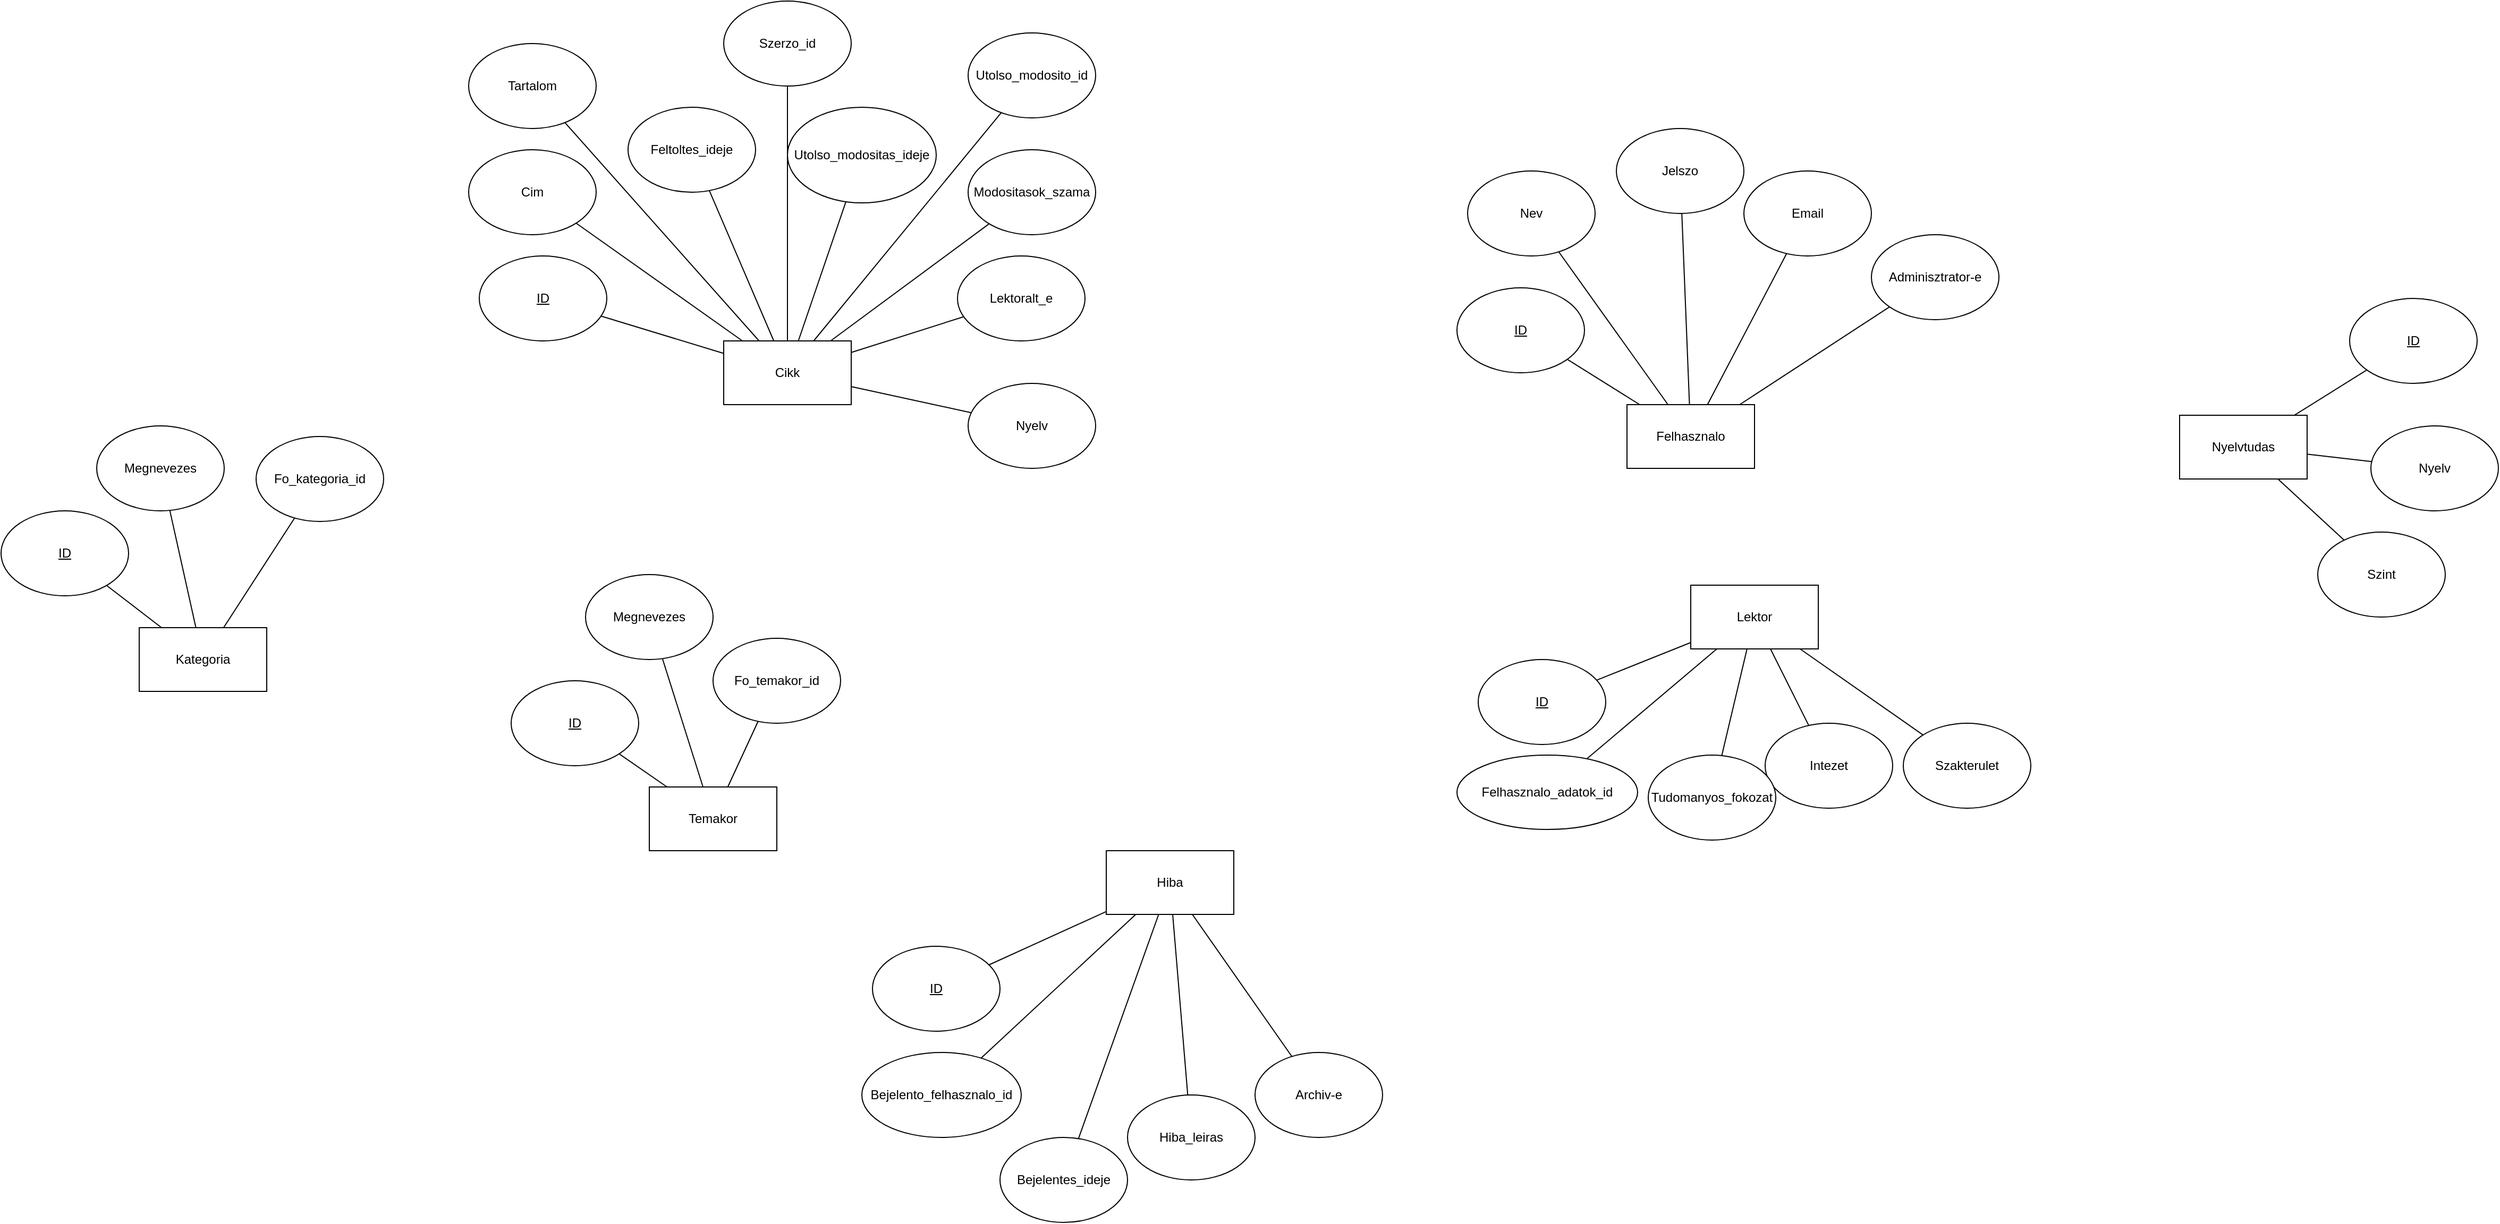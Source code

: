 <mxfile version="21.0.2" type="device"><diagram name="Page-1" id="G5Q2emcaWryFH7lCN24s"><mxGraphModel dx="2707" dy="2012" grid="1" gridSize="10" guides="1" tooltips="1" connect="1" arrows="1" fold="1" page="1" pageScale="1" pageWidth="850" pageHeight="1100" math="0" shadow="0"><root><mxCell id="0"/><mxCell id="1" parent="0"/><mxCell id="eLj6yQ8JkL-PZUBBtkVt-1" value="Cikk" style="rounded=0;whiteSpace=wrap;html=1;" parent="1" vertex="1"><mxGeometry x="-110" y="-20" width="120" height="60" as="geometry"/></mxCell><mxCell id="eLj6yQ8JkL-PZUBBtkVt-2" value="&lt;div&gt;Temakor&lt;/div&gt;" style="rounded=0;whiteSpace=wrap;html=1;" parent="1" vertex="1"><mxGeometry x="-180" y="400" width="120" height="60" as="geometry"/></mxCell><mxCell id="eLj6yQ8JkL-PZUBBtkVt-3" value="&lt;div&gt;Felhasznalo&lt;/div&gt;" style="rounded=0;whiteSpace=wrap;html=1;" parent="1" vertex="1"><mxGeometry x="740" y="40" width="120" height="60" as="geometry"/></mxCell><mxCell id="eLj6yQ8JkL-PZUBBtkVt-4" value="Lektor" style="rounded=0;whiteSpace=wrap;html=1;" parent="1" vertex="1"><mxGeometry x="800" y="210" width="120" height="60" as="geometry"/></mxCell><mxCell id="eLj6yQ8JkL-PZUBBtkVt-5" value="Hiba" style="rounded=0;whiteSpace=wrap;html=1;" parent="1" vertex="1"><mxGeometry x="250" y="460" width="120" height="60" as="geometry"/></mxCell><mxCell id="eLj6yQ8JkL-PZUBBtkVt-6" value="&lt;div&gt;Megnevezes&lt;/div&gt;" style="ellipse;whiteSpace=wrap;html=1;" parent="1" vertex="1"><mxGeometry x="-240" y="200" width="120" height="80" as="geometry"/></mxCell><mxCell id="eLj6yQ8JkL-PZUBBtkVt-7" value="" style="endArrow=none;html=1;rounded=0;" parent="1" source="eLj6yQ8JkL-PZUBBtkVt-2" target="eLj6yQ8JkL-PZUBBtkVt-6" edge="1"><mxGeometry width="50" height="50" relative="1" as="geometry"><mxPoint x="480" y="320" as="sourcePoint"/><mxPoint x="530" y="270" as="targetPoint"/></mxGeometry></mxCell><mxCell id="eLj6yQ8JkL-PZUBBtkVt-8" value="&lt;u&gt;ID&lt;/u&gt;" style="ellipse;whiteSpace=wrap;html=1;" parent="1" vertex="1"><mxGeometry x="-310" y="300" width="120" height="80" as="geometry"/></mxCell><mxCell id="eLj6yQ8JkL-PZUBBtkVt-9" value="" style="endArrow=none;html=1;rounded=0;" parent="1" source="eLj6yQ8JkL-PZUBBtkVt-2" target="eLj6yQ8JkL-PZUBBtkVt-8" edge="1"><mxGeometry width="50" height="50" relative="1" as="geometry"><mxPoint x="480" y="440" as="sourcePoint"/><mxPoint x="530" y="390" as="targetPoint"/></mxGeometry></mxCell><mxCell id="eLj6yQ8JkL-PZUBBtkVt-10" value="&lt;div&gt;Fo_temakor_id&lt;/div&gt;" style="ellipse;whiteSpace=wrap;html=1;" parent="1" vertex="1"><mxGeometry x="-120" y="260" width="120" height="80" as="geometry"/></mxCell><mxCell id="eLj6yQ8JkL-PZUBBtkVt-11" value="" style="endArrow=none;html=1;rounded=0;" parent="1" source="eLj6yQ8JkL-PZUBBtkVt-2" target="eLj6yQ8JkL-PZUBBtkVt-10" edge="1"><mxGeometry width="50" height="50" relative="1" as="geometry"><mxPoint x="480" y="440" as="sourcePoint"/><mxPoint x="530" y="390" as="targetPoint"/></mxGeometry></mxCell><mxCell id="uQgNLZzl8JULktixexbw-1" value="&lt;div&gt;&lt;u&gt;ID&lt;/u&gt;&lt;/div&gt;" style="ellipse;whiteSpace=wrap;html=1;" parent="1" vertex="1"><mxGeometry x="-340" y="-100" width="120" height="80" as="geometry"/></mxCell><mxCell id="uQgNLZzl8JULktixexbw-2" value="&lt;div&gt;Cim&lt;/div&gt;" style="ellipse;whiteSpace=wrap;html=1;" parent="1" vertex="1"><mxGeometry x="-350" y="-200" width="120" height="80" as="geometry"/></mxCell><mxCell id="uQgNLZzl8JULktixexbw-3" value="&lt;div&gt;Tartalom&lt;/div&gt;" style="ellipse;whiteSpace=wrap;html=1;" parent="1" vertex="1"><mxGeometry x="-350" y="-300" width="120" height="80" as="geometry"/></mxCell><mxCell id="uQgNLZzl8JULktixexbw-4" value="&lt;div&gt;Feltoltes_ideje&lt;/div&gt;" style="ellipse;whiteSpace=wrap;html=1;" parent="1" vertex="1"><mxGeometry x="-200" y="-240" width="120" height="80" as="geometry"/></mxCell><mxCell id="uQgNLZzl8JULktixexbw-5" value="&lt;div&gt;&lt;u&gt;ID&lt;/u&gt;&lt;/div&gt;" style="ellipse;whiteSpace=wrap;html=1;" parent="1" vertex="1"><mxGeometry x="30" y="550" width="120" height="80" as="geometry"/></mxCell><mxCell id="uQgNLZzl8JULktixexbw-6" value="&lt;div&gt;Bejelento_felhasznalo_id&lt;/div&gt;" style="ellipse;whiteSpace=wrap;html=1;" parent="1" vertex="1"><mxGeometry x="20" y="650" width="150" height="80" as="geometry"/></mxCell><mxCell id="uQgNLZzl8JULktixexbw-7" value="Bejelentes_ideje" style="ellipse;whiteSpace=wrap;html=1;" parent="1" vertex="1"><mxGeometry x="150" y="730" width="120" height="80" as="geometry"/></mxCell><mxCell id="uQgNLZzl8JULktixexbw-8" value="&lt;div&gt;Hiba_leiras&lt;/div&gt;" style="ellipse;whiteSpace=wrap;html=1;" parent="1" vertex="1"><mxGeometry x="270" y="690" width="120" height="80" as="geometry"/></mxCell><mxCell id="uQgNLZzl8JULktixexbw-9" value="&lt;u&gt;ID&lt;/u&gt;" style="ellipse;whiteSpace=wrap;html=1;" parent="1" vertex="1"><mxGeometry x="580" y="-70" width="120" height="80" as="geometry"/></mxCell><mxCell id="uQgNLZzl8JULktixexbw-10" value="Nev" style="ellipse;whiteSpace=wrap;html=1;" parent="1" vertex="1"><mxGeometry x="590" y="-180" width="120" height="80" as="geometry"/></mxCell><mxCell id="uQgNLZzl8JULktixexbw-11" value="Jelszo" style="ellipse;whiteSpace=wrap;html=1;" parent="1" vertex="1"><mxGeometry x="730" y="-220" width="120" height="80" as="geometry"/></mxCell><mxCell id="uQgNLZzl8JULktixexbw-12" value="Email" style="ellipse;whiteSpace=wrap;html=1;" parent="1" vertex="1"><mxGeometry x="850" y="-180" width="120" height="80" as="geometry"/></mxCell><mxCell id="uQgNLZzl8JULktixexbw-13" value="&lt;div&gt;Adminisztrator-e&lt;/div&gt;" style="ellipse;whiteSpace=wrap;html=1;" parent="1" vertex="1"><mxGeometry x="970" y="-120" width="120" height="80" as="geometry"/></mxCell><mxCell id="uQgNLZzl8JULktixexbw-14" value="Szakterulet" style="ellipse;whiteSpace=wrap;html=1;" parent="1" vertex="1"><mxGeometry x="1000" y="340" width="120" height="80" as="geometry"/></mxCell><mxCell id="uQgNLZzl8JULktixexbw-15" value="Intezet" style="ellipse;whiteSpace=wrap;html=1;" parent="1" vertex="1"><mxGeometry x="870" y="340" width="120" height="80" as="geometry"/></mxCell><mxCell id="uQgNLZzl8JULktixexbw-16" value="Tudomanyos_fokozat" style="ellipse;whiteSpace=wrap;html=1;" parent="1" vertex="1"><mxGeometry x="760" y="370" width="120" height="80" as="geometry"/></mxCell><mxCell id="uQgNLZzl8JULktixexbw-17" value="Felhasznalo_adatok_id" style="ellipse;whiteSpace=wrap;html=1;" parent="1" vertex="1"><mxGeometry x="580" y="370" width="170" height="70" as="geometry"/></mxCell><mxCell id="uQgNLZzl8JULktixexbw-18" value="&lt;u&gt;ID&lt;/u&gt;" style="ellipse;whiteSpace=wrap;html=1;" parent="1" vertex="1"><mxGeometry x="600" y="280" width="120" height="80" as="geometry"/></mxCell><mxCell id="hTtRhZYFVVRSCNv51AkI-1" value="" style="endArrow=none;html=1;rounded=0;" edge="1" parent="1" source="eLj6yQ8JkL-PZUBBtkVt-1" target="uQgNLZzl8JULktixexbw-1"><mxGeometry width="50" height="50" relative="1" as="geometry"><mxPoint x="-110" y="50" as="sourcePoint"/><mxPoint x="-60" as="targetPoint"/></mxGeometry></mxCell><mxCell id="hTtRhZYFVVRSCNv51AkI-2" value="" style="endArrow=none;html=1;rounded=0;" edge="1" parent="1" source="eLj6yQ8JkL-PZUBBtkVt-1" target="uQgNLZzl8JULktixexbw-2"><mxGeometry width="50" height="50" relative="1" as="geometry"><mxPoint x="20" y="-60" as="sourcePoint"/><mxPoint x="60" y="-110" as="targetPoint"/></mxGeometry></mxCell><mxCell id="hTtRhZYFVVRSCNv51AkI-3" value="" style="endArrow=none;html=1;rounded=0;" edge="1" parent="1" source="eLj6yQ8JkL-PZUBBtkVt-1" target="uQgNLZzl8JULktixexbw-4"><mxGeometry width="50" height="50" relative="1" as="geometry"><mxPoint x="20" y="10" as="sourcePoint"/><mxPoint x="70" y="-40" as="targetPoint"/></mxGeometry></mxCell><mxCell id="hTtRhZYFVVRSCNv51AkI-4" value="" style="endArrow=none;html=1;rounded=0;" edge="1" parent="1" source="eLj6yQ8JkL-PZUBBtkVt-1" target="uQgNLZzl8JULktixexbw-3"><mxGeometry width="50" height="50" relative="1" as="geometry"><mxPoint x="-40" as="sourcePoint"/><mxPoint x="20" y="-50" as="targetPoint"/></mxGeometry></mxCell><mxCell id="hTtRhZYFVVRSCNv51AkI-5" value="&lt;div&gt;Szerzo_id&lt;/div&gt;" style="ellipse;whiteSpace=wrap;html=1;" vertex="1" parent="1"><mxGeometry x="-110" y="-340" width="120" height="80" as="geometry"/></mxCell><mxCell id="hTtRhZYFVVRSCNv51AkI-6" value="" style="endArrow=none;html=1;rounded=0;" edge="1" parent="1" source="eLj6yQ8JkL-PZUBBtkVt-1" target="hTtRhZYFVVRSCNv51AkI-5"><mxGeometry width="50" height="50" relative="1" as="geometry"><mxPoint x="-30" as="sourcePoint"/><mxPoint x="20" y="-50" as="targetPoint"/></mxGeometry></mxCell><mxCell id="hTtRhZYFVVRSCNv51AkI-8" value="&lt;div&gt;Utolso_modositas_ideje&lt;/div&gt;" style="ellipse;whiteSpace=wrap;html=1;" vertex="1" parent="1"><mxGeometry x="-50" y="-240" width="140" height="90" as="geometry"/></mxCell><mxCell id="hTtRhZYFVVRSCNv51AkI-10" value="" style="endArrow=none;html=1;rounded=0;" edge="1" parent="1" source="eLj6yQ8JkL-PZUBBtkVt-1" target="hTtRhZYFVVRSCNv51AkI-8"><mxGeometry width="50" height="50" relative="1" as="geometry"><mxPoint x="-30" as="sourcePoint"/><mxPoint x="20" y="-50" as="targetPoint"/></mxGeometry></mxCell><mxCell id="hTtRhZYFVVRSCNv51AkI-11" value="&lt;div&gt;Modositasok_szama&lt;/div&gt;" style="ellipse;whiteSpace=wrap;html=1;" vertex="1" parent="1"><mxGeometry x="120" y="-200" width="120" height="80" as="geometry"/></mxCell><mxCell id="hTtRhZYFVVRSCNv51AkI-12" value="" style="endArrow=none;html=1;rounded=0;" edge="1" parent="1" source="eLj6yQ8JkL-PZUBBtkVt-1" target="hTtRhZYFVVRSCNv51AkI-11"><mxGeometry width="50" height="50" relative="1" as="geometry"><mxPoint x="-50" y="-70" as="sourcePoint"/><mxPoint y="-120" as="targetPoint"/></mxGeometry></mxCell><mxCell id="hTtRhZYFVVRSCNv51AkI-13" value="&lt;div&gt;Lektoralt_e&lt;/div&gt;" style="ellipse;whiteSpace=wrap;html=1;" vertex="1" parent="1"><mxGeometry x="110" y="-100" width="120" height="80" as="geometry"/></mxCell><mxCell id="hTtRhZYFVVRSCNv51AkI-14" value="" style="endArrow=none;html=1;rounded=0;" edge="1" parent="1" source="eLj6yQ8JkL-PZUBBtkVt-1" target="hTtRhZYFVVRSCNv51AkI-13"><mxGeometry width="50" height="50" relative="1" as="geometry"><mxPoint x="-50" y="-70" as="sourcePoint"/><mxPoint y="-120" as="targetPoint"/></mxGeometry></mxCell><mxCell id="hTtRhZYFVVRSCNv51AkI-15" value="&lt;div&gt;Utolso_modosito_id&lt;/div&gt;" style="ellipse;whiteSpace=wrap;html=1;" vertex="1" parent="1"><mxGeometry x="120" y="-310" width="120" height="80" as="geometry"/></mxCell><mxCell id="hTtRhZYFVVRSCNv51AkI-16" value="" style="endArrow=none;html=1;rounded=0;" edge="1" parent="1" source="eLj6yQ8JkL-PZUBBtkVt-1" target="hTtRhZYFVVRSCNv51AkI-15"><mxGeometry width="50" height="50" relative="1" as="geometry"><mxPoint x="-50" y="-70" as="sourcePoint"/><mxPoint y="-120" as="targetPoint"/></mxGeometry></mxCell><mxCell id="hTtRhZYFVVRSCNv51AkI-17" value="" style="endArrow=none;html=1;rounded=0;" edge="1" parent="1" source="eLj6yQ8JkL-PZUBBtkVt-3" target="uQgNLZzl8JULktixexbw-9"><mxGeometry width="50" height="50" relative="1" as="geometry"><mxPoint x="450" y="50" as="sourcePoint"/><mxPoint x="500" as="targetPoint"/></mxGeometry></mxCell><mxCell id="hTtRhZYFVVRSCNv51AkI-18" value="" style="endArrow=none;html=1;rounded=0;" edge="1" parent="1" source="eLj6yQ8JkL-PZUBBtkVt-3" target="uQgNLZzl8JULktixexbw-11"><mxGeometry width="50" height="50" relative="1" as="geometry"><mxPoint x="450" y="50" as="sourcePoint"/><mxPoint x="500" as="targetPoint"/></mxGeometry></mxCell><mxCell id="hTtRhZYFVVRSCNv51AkI-19" value="" style="endArrow=none;html=1;rounded=0;" edge="1" parent="1" source="eLj6yQ8JkL-PZUBBtkVt-3" target="uQgNLZzl8JULktixexbw-10"><mxGeometry width="50" height="50" relative="1" as="geometry"><mxPoint x="450" y="50" as="sourcePoint"/><mxPoint x="500" as="targetPoint"/></mxGeometry></mxCell><mxCell id="hTtRhZYFVVRSCNv51AkI-21" value="" style="endArrow=none;html=1;rounded=0;" edge="1" parent="1" source="eLj6yQ8JkL-PZUBBtkVt-3" target="uQgNLZzl8JULktixexbw-12"><mxGeometry width="50" height="50" relative="1" as="geometry"><mxPoint x="450" y="50" as="sourcePoint"/><mxPoint x="500" as="targetPoint"/></mxGeometry></mxCell><mxCell id="hTtRhZYFVVRSCNv51AkI-22" value="" style="endArrow=none;html=1;rounded=0;" edge="1" parent="1" source="eLj6yQ8JkL-PZUBBtkVt-3" target="uQgNLZzl8JULktixexbw-13"><mxGeometry width="50" height="50" relative="1" as="geometry"><mxPoint x="450" y="160" as="sourcePoint"/><mxPoint x="500" y="110" as="targetPoint"/></mxGeometry></mxCell><mxCell id="hTtRhZYFVVRSCNv51AkI-23" value="" style="endArrow=none;html=1;rounded=0;" edge="1" parent="1" source="uQgNLZzl8JULktixexbw-5" target="eLj6yQ8JkL-PZUBBtkVt-5"><mxGeometry width="50" height="50" relative="1" as="geometry"><mxPoint x="540" y="590" as="sourcePoint"/><mxPoint x="590" y="540" as="targetPoint"/></mxGeometry></mxCell><mxCell id="hTtRhZYFVVRSCNv51AkI-24" value="" style="endArrow=none;html=1;rounded=0;" edge="1" parent="1" source="uQgNLZzl8JULktixexbw-6" target="eLj6yQ8JkL-PZUBBtkVt-5"><mxGeometry width="50" height="50" relative="1" as="geometry"><mxPoint x="540" y="590" as="sourcePoint"/><mxPoint x="590" y="540" as="targetPoint"/></mxGeometry></mxCell><mxCell id="hTtRhZYFVVRSCNv51AkI-25" value="" style="endArrow=none;html=1;rounded=0;" edge="1" parent="1" source="uQgNLZzl8JULktixexbw-7" target="eLj6yQ8JkL-PZUBBtkVt-5"><mxGeometry width="50" height="50" relative="1" as="geometry"><mxPoint x="540" y="590" as="sourcePoint"/><mxPoint x="590" y="540" as="targetPoint"/></mxGeometry></mxCell><mxCell id="hTtRhZYFVVRSCNv51AkI-26" value="" style="endArrow=none;html=1;rounded=0;" edge="1" parent="1" source="uQgNLZzl8JULktixexbw-8" target="eLj6yQ8JkL-PZUBBtkVt-5"><mxGeometry width="50" height="50" relative="1" as="geometry"><mxPoint x="540" y="590" as="sourcePoint"/><mxPoint x="590" y="540" as="targetPoint"/></mxGeometry></mxCell><mxCell id="hTtRhZYFVVRSCNv51AkI-27" value="" style="endArrow=none;html=1;rounded=0;" edge="1" parent="1" source="eLj6yQ8JkL-PZUBBtkVt-5" target="hTtRhZYFVVRSCNv51AkI-28"><mxGeometry width="50" height="50" relative="1" as="geometry"><mxPoint x="420" y="650" as="sourcePoint"/><mxPoint x="470" y="600" as="targetPoint"/></mxGeometry></mxCell><mxCell id="hTtRhZYFVVRSCNv51AkI-28" value="&lt;div&gt;Archiv-e&lt;/div&gt;" style="ellipse;whiteSpace=wrap;html=1;" vertex="1" parent="1"><mxGeometry x="390" y="650" width="120" height="80" as="geometry"/></mxCell><mxCell id="hTtRhZYFVVRSCNv51AkI-30" value="" style="endArrow=none;html=1;rounded=0;" edge="1" parent="1" source="uQgNLZzl8JULktixexbw-18" target="eLj6yQ8JkL-PZUBBtkVt-4"><mxGeometry width="50" height="50" relative="1" as="geometry"><mxPoint x="530" y="310" as="sourcePoint"/><mxPoint x="580" y="260" as="targetPoint"/></mxGeometry></mxCell><mxCell id="hTtRhZYFVVRSCNv51AkI-31" value="" style="endArrow=none;html=1;rounded=0;" edge="1" parent="1" source="uQgNLZzl8JULktixexbw-16" target="eLj6yQ8JkL-PZUBBtkVt-4"><mxGeometry width="50" height="50" relative="1" as="geometry"><mxPoint x="530" y="310" as="sourcePoint"/><mxPoint x="580" y="260" as="targetPoint"/></mxGeometry></mxCell><mxCell id="hTtRhZYFVVRSCNv51AkI-32" value="" style="endArrow=none;html=1;rounded=0;" edge="1" parent="1" source="uQgNLZzl8JULktixexbw-17" target="eLj6yQ8JkL-PZUBBtkVt-4"><mxGeometry width="50" height="50" relative="1" as="geometry"><mxPoint x="530" y="310" as="sourcePoint"/><mxPoint x="740" y="340" as="targetPoint"/></mxGeometry></mxCell><mxCell id="hTtRhZYFVVRSCNv51AkI-33" value="" style="endArrow=none;html=1;rounded=0;" edge="1" parent="1" source="eLj6yQ8JkL-PZUBBtkVt-4" target="uQgNLZzl8JULktixexbw-14"><mxGeometry width="50" height="50" relative="1" as="geometry"><mxPoint x="430" y="160" as="sourcePoint"/><mxPoint x="480" y="110" as="targetPoint"/></mxGeometry></mxCell><mxCell id="hTtRhZYFVVRSCNv51AkI-34" value="" style="endArrow=none;html=1;rounded=0;" edge="1" parent="1" source="uQgNLZzl8JULktixexbw-15" target="eLj6yQ8JkL-PZUBBtkVt-4"><mxGeometry width="50" height="50" relative="1" as="geometry"><mxPoint x="430" y="160" as="sourcePoint"/><mxPoint x="480" y="110" as="targetPoint"/></mxGeometry></mxCell><mxCell id="hTtRhZYFVVRSCNv51AkI-36" value="Kategoria" style="rounded=0;whiteSpace=wrap;html=1;" vertex="1" parent="1"><mxGeometry x="-660" y="250" width="120" height="60" as="geometry"/></mxCell><mxCell id="hTtRhZYFVVRSCNv51AkI-37" value="&lt;u&gt;ID&lt;/u&gt;" style="ellipse;whiteSpace=wrap;html=1;" vertex="1" parent="1"><mxGeometry x="-790" y="140" width="120" height="80" as="geometry"/></mxCell><mxCell id="hTtRhZYFVVRSCNv51AkI-38" value="Megnevezes" style="ellipse;whiteSpace=wrap;html=1;" vertex="1" parent="1"><mxGeometry x="-700" y="60" width="120" height="80" as="geometry"/></mxCell><mxCell id="hTtRhZYFVVRSCNv51AkI-39" value="" style="endArrow=none;html=1;rounded=0;" edge="1" parent="1" source="hTtRhZYFVVRSCNv51AkI-36" target="hTtRhZYFVVRSCNv51AkI-37"><mxGeometry width="50" height="50" relative="1" as="geometry"><mxPoint x="-250" y="280" as="sourcePoint"/><mxPoint x="-200" y="230" as="targetPoint"/></mxGeometry></mxCell><mxCell id="hTtRhZYFVVRSCNv51AkI-40" value="" style="endArrow=none;html=1;rounded=0;" edge="1" parent="1" source="hTtRhZYFVVRSCNv51AkI-36" target="hTtRhZYFVVRSCNv51AkI-38"><mxGeometry width="50" height="50" relative="1" as="geometry"><mxPoint x="-250" y="280" as="sourcePoint"/><mxPoint x="-200" y="230" as="targetPoint"/></mxGeometry></mxCell><mxCell id="hTtRhZYFVVRSCNv51AkI-41" value="Fo_kategoria_id" style="ellipse;whiteSpace=wrap;html=1;" vertex="1" parent="1"><mxGeometry x="-550" y="70" width="120" height="80" as="geometry"/></mxCell><mxCell id="hTtRhZYFVVRSCNv51AkI-42" value="" style="endArrow=none;html=1;rounded=0;" edge="1" parent="1" source="hTtRhZYFVVRSCNv51AkI-36" target="hTtRhZYFVVRSCNv51AkI-41"><mxGeometry width="50" height="50" relative="1" as="geometry"><mxPoint x="-250" y="280" as="sourcePoint"/><mxPoint x="-200" y="230" as="targetPoint"/></mxGeometry></mxCell><mxCell id="hTtRhZYFVVRSCNv51AkI-43" value="Nyelv" style="ellipse;whiteSpace=wrap;html=1;" vertex="1" parent="1"><mxGeometry x="120" y="20" width="120" height="80" as="geometry"/></mxCell><mxCell id="hTtRhZYFVVRSCNv51AkI-44" value="" style="endArrow=none;html=1;rounded=0;" edge="1" parent="1" source="eLj6yQ8JkL-PZUBBtkVt-1" target="hTtRhZYFVVRSCNv51AkI-43"><mxGeometry width="50" height="50" relative="1" as="geometry"><mxPoint x="50" y="-20" as="sourcePoint"/><mxPoint x="100" y="-70" as="targetPoint"/></mxGeometry></mxCell><mxCell id="hTtRhZYFVVRSCNv51AkI-45" value="&lt;div&gt;Nyelvtudas&lt;/div&gt;" style="rounded=0;whiteSpace=wrap;html=1;" vertex="1" parent="1"><mxGeometry x="1260" y="50" width="120" height="60" as="geometry"/></mxCell><mxCell id="hTtRhZYFVVRSCNv51AkI-46" value="&lt;div&gt;&lt;u&gt;ID&lt;/u&gt;&lt;/div&gt;" style="ellipse;whiteSpace=wrap;html=1;" vertex="1" parent="1"><mxGeometry x="1420" y="-60" width="120" height="80" as="geometry"/></mxCell><mxCell id="hTtRhZYFVVRSCNv51AkI-47" value="Nyelv" style="ellipse;whiteSpace=wrap;html=1;" vertex="1" parent="1"><mxGeometry x="1440" y="60" width="120" height="80" as="geometry"/></mxCell><mxCell id="hTtRhZYFVVRSCNv51AkI-48" value="Szint" style="ellipse;whiteSpace=wrap;html=1;" vertex="1" parent="1"><mxGeometry x="1390" y="160" width="120" height="80" as="geometry"/></mxCell><mxCell id="hTtRhZYFVVRSCNv51AkI-49" value="" style="endArrow=none;html=1;rounded=0;" edge="1" parent="1" source="hTtRhZYFVVRSCNv51AkI-46" target="hTtRhZYFVVRSCNv51AkI-45"><mxGeometry width="50" height="50" relative="1" as="geometry"><mxPoint x="1160" y="280" as="sourcePoint"/><mxPoint x="1210" y="230" as="targetPoint"/></mxGeometry></mxCell><mxCell id="hTtRhZYFVVRSCNv51AkI-50" value="" style="endArrow=none;html=1;rounded=0;" edge="1" parent="1" source="hTtRhZYFVVRSCNv51AkI-47" target="hTtRhZYFVVRSCNv51AkI-45"><mxGeometry width="50" height="50" relative="1" as="geometry"><mxPoint x="1160" y="280" as="sourcePoint"/><mxPoint x="1210" y="230" as="targetPoint"/></mxGeometry></mxCell><mxCell id="hTtRhZYFVVRSCNv51AkI-51" value="" style="endArrow=none;html=1;rounded=0;" edge="1" parent="1" source="hTtRhZYFVVRSCNv51AkI-48" target="hTtRhZYFVVRSCNv51AkI-45"><mxGeometry width="50" height="50" relative="1" as="geometry"><mxPoint x="1160" y="280" as="sourcePoint"/><mxPoint x="1210" y="230" as="targetPoint"/></mxGeometry></mxCell></root></mxGraphModel></diagram></mxfile>
